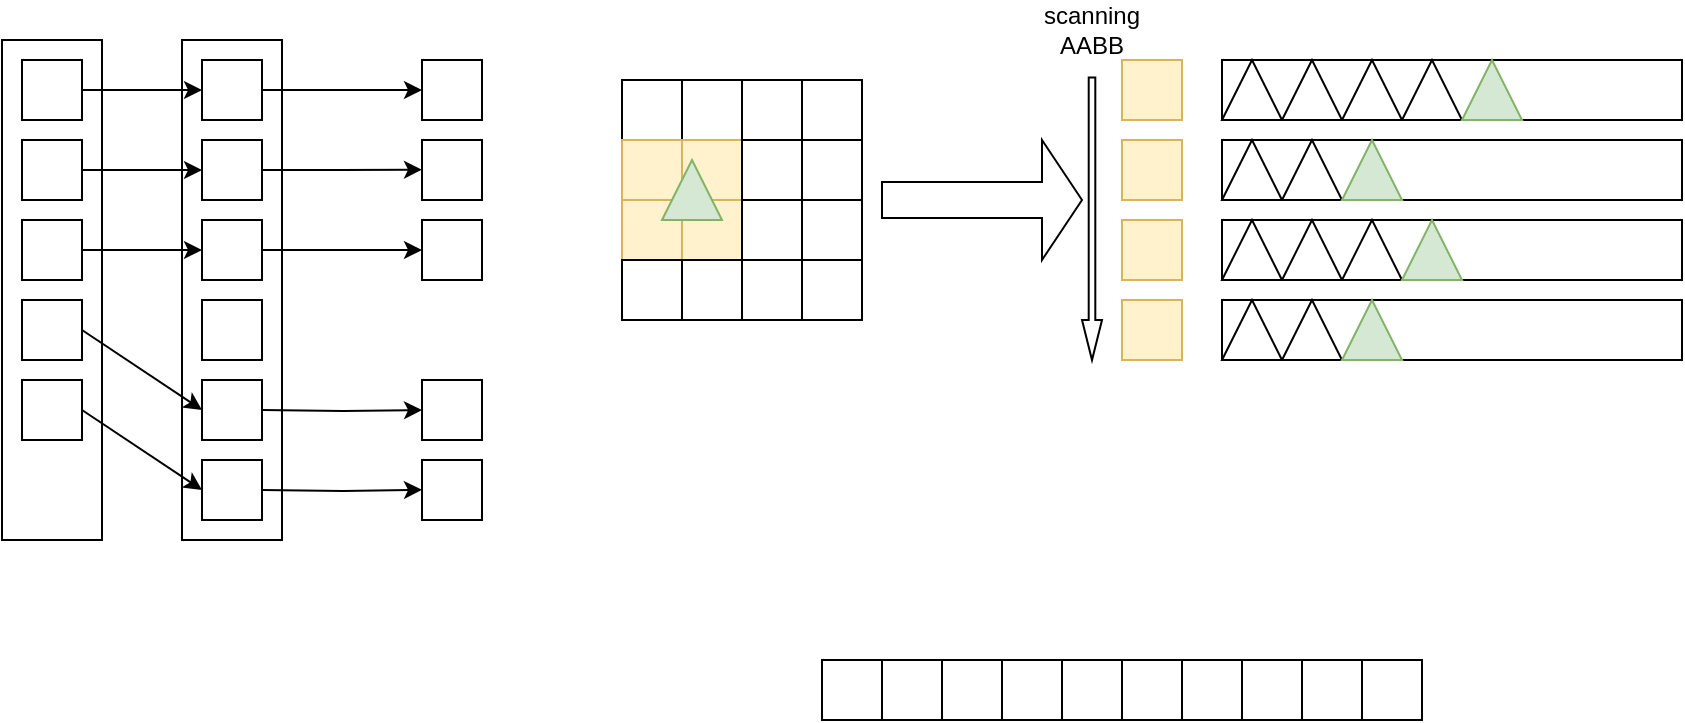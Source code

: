<mxfile version="24.0.5" type="github">
  <diagram name="第 1 页" id="LOQZdf_YecflDSfbPk9R">
    <mxGraphModel dx="865" dy="490" grid="1" gridSize="10" guides="1" tooltips="1" connect="1" arrows="1" fold="1" page="1" pageScale="1" pageWidth="827" pageHeight="1169" math="0" shadow="0">
      <root>
        <mxCell id="0" />
        <mxCell id="1" parent="0" />
        <mxCell id="KsGBipaj28z4vU5Ojqf7-1" value="" style="rounded=0;whiteSpace=wrap;html=1;" vertex="1" parent="1">
          <mxGeometry x="140" y="20" width="50" height="250" as="geometry" />
        </mxCell>
        <mxCell id="KsGBipaj28z4vU5Ojqf7-9" value="" style="edgeStyle=orthogonalEdgeStyle;rounded=0;orthogonalLoop=1;jettySize=auto;html=1;" edge="1" parent="1" source="KsGBipaj28z4vU5Ojqf7-2" target="KsGBipaj28z4vU5Ojqf7-8">
          <mxGeometry relative="1" as="geometry" />
        </mxCell>
        <mxCell id="KsGBipaj28z4vU5Ojqf7-2" value="" style="rounded=0;whiteSpace=wrap;html=1;" vertex="1" parent="1">
          <mxGeometry x="150" y="30" width="30" height="30" as="geometry" />
        </mxCell>
        <mxCell id="KsGBipaj28z4vU5Ojqf7-14" style="edgeStyle=orthogonalEdgeStyle;rounded=0;orthogonalLoop=1;jettySize=auto;html=1;exitX=1;exitY=0.5;exitDx=0;exitDy=0;" edge="1" parent="1" source="KsGBipaj28z4vU5Ojqf7-3">
          <mxGeometry relative="1" as="geometry">
            <mxPoint x="260.0" y="84.857" as="targetPoint" />
          </mxGeometry>
        </mxCell>
        <mxCell id="KsGBipaj28z4vU5Ojqf7-3" value="" style="rounded=0;whiteSpace=wrap;html=1;" vertex="1" parent="1">
          <mxGeometry x="150" y="70" width="30" height="30" as="geometry" />
        </mxCell>
        <mxCell id="KsGBipaj28z4vU5Ojqf7-12" value="" style="edgeStyle=orthogonalEdgeStyle;rounded=0;orthogonalLoop=1;jettySize=auto;html=1;" edge="1" parent="1" source="KsGBipaj28z4vU5Ojqf7-4" target="KsGBipaj28z4vU5Ojqf7-11">
          <mxGeometry relative="1" as="geometry" />
        </mxCell>
        <mxCell id="KsGBipaj28z4vU5Ojqf7-4" value="" style="rounded=0;whiteSpace=wrap;html=1;" vertex="1" parent="1">
          <mxGeometry x="150" y="110" width="30" height="30" as="geometry" />
        </mxCell>
        <mxCell id="KsGBipaj28z4vU5Ojqf7-5" value="" style="rounded=0;whiteSpace=wrap;html=1;" vertex="1" parent="1">
          <mxGeometry x="150" y="150" width="30" height="30" as="geometry" />
        </mxCell>
        <mxCell id="KsGBipaj28z4vU5Ojqf7-6" value="" style="rounded=0;whiteSpace=wrap;html=1;" vertex="1" parent="1">
          <mxGeometry x="150" y="190" width="30" height="30" as="geometry" />
        </mxCell>
        <mxCell id="KsGBipaj28z4vU5Ojqf7-7" value="" style="rounded=0;whiteSpace=wrap;html=1;" vertex="1" parent="1">
          <mxGeometry x="150" y="230" width="30" height="30" as="geometry" />
        </mxCell>
        <mxCell id="KsGBipaj28z4vU5Ojqf7-8" value="" style="rounded=0;whiteSpace=wrap;html=1;" vertex="1" parent="1">
          <mxGeometry x="260" y="30" width="30" height="30" as="geometry" />
        </mxCell>
        <mxCell id="KsGBipaj28z4vU5Ojqf7-11" value="" style="rounded=0;whiteSpace=wrap;html=1;" vertex="1" parent="1">
          <mxGeometry x="260" y="110" width="30" height="30" as="geometry" />
        </mxCell>
        <mxCell id="KsGBipaj28z4vU5Ojqf7-15" value="" style="rounded=0;whiteSpace=wrap;html=1;" vertex="1" parent="1">
          <mxGeometry x="260" y="70" width="30" height="30" as="geometry" />
        </mxCell>
        <mxCell id="KsGBipaj28z4vU5Ojqf7-16" value="" style="edgeStyle=orthogonalEdgeStyle;rounded=0;orthogonalLoop=1;jettySize=auto;html=1;" edge="1" parent="1" target="KsGBipaj28z4vU5Ojqf7-18">
          <mxGeometry relative="1" as="geometry">
            <mxPoint x="180" y="205" as="sourcePoint" />
          </mxGeometry>
        </mxCell>
        <mxCell id="KsGBipaj28z4vU5Ojqf7-17" style="edgeStyle=orthogonalEdgeStyle;rounded=0;orthogonalLoop=1;jettySize=auto;html=1;exitX=1;exitY=0.5;exitDx=0;exitDy=0;" edge="1" parent="1">
          <mxGeometry relative="1" as="geometry">
            <mxPoint x="260.0" y="244.857" as="targetPoint" />
            <mxPoint x="180" y="245" as="sourcePoint" />
          </mxGeometry>
        </mxCell>
        <mxCell id="KsGBipaj28z4vU5Ojqf7-18" value="" style="rounded=0;whiteSpace=wrap;html=1;" vertex="1" parent="1">
          <mxGeometry x="260" y="190" width="30" height="30" as="geometry" />
        </mxCell>
        <mxCell id="KsGBipaj28z4vU5Ojqf7-19" value="" style="rounded=0;whiteSpace=wrap;html=1;" vertex="1" parent="1">
          <mxGeometry x="260" y="230" width="30" height="30" as="geometry" />
        </mxCell>
        <mxCell id="KsGBipaj28z4vU5Ojqf7-20" value="" style="rounded=0;whiteSpace=wrap;html=1;" vertex="1" parent="1">
          <mxGeometry x="50" y="20" width="50" height="250" as="geometry" />
        </mxCell>
        <mxCell id="KsGBipaj28z4vU5Ojqf7-26" style="edgeStyle=orthogonalEdgeStyle;rounded=0;orthogonalLoop=1;jettySize=auto;html=1;exitX=1;exitY=0.5;exitDx=0;exitDy=0;entryX=0;entryY=0.5;entryDx=0;entryDy=0;" edge="1" parent="1" source="KsGBipaj28z4vU5Ojqf7-21" target="KsGBipaj28z4vU5Ojqf7-2">
          <mxGeometry relative="1" as="geometry" />
        </mxCell>
        <mxCell id="KsGBipaj28z4vU5Ojqf7-21" value="" style="rounded=0;whiteSpace=wrap;html=1;" vertex="1" parent="1">
          <mxGeometry x="60" y="30" width="30" height="30" as="geometry" />
        </mxCell>
        <mxCell id="KsGBipaj28z4vU5Ojqf7-27" style="edgeStyle=orthogonalEdgeStyle;rounded=0;orthogonalLoop=1;jettySize=auto;html=1;exitX=1;exitY=0.5;exitDx=0;exitDy=0;entryX=0;entryY=0.5;entryDx=0;entryDy=0;" edge="1" parent="1" source="KsGBipaj28z4vU5Ojqf7-22" target="KsGBipaj28z4vU5Ojqf7-3">
          <mxGeometry relative="1" as="geometry" />
        </mxCell>
        <mxCell id="KsGBipaj28z4vU5Ojqf7-22" value="" style="rounded=0;whiteSpace=wrap;html=1;" vertex="1" parent="1">
          <mxGeometry x="60" y="70" width="30" height="30" as="geometry" />
        </mxCell>
        <mxCell id="KsGBipaj28z4vU5Ojqf7-28" style="edgeStyle=orthogonalEdgeStyle;rounded=0;orthogonalLoop=1;jettySize=auto;html=1;exitX=1;exitY=0.5;exitDx=0;exitDy=0;entryX=0;entryY=0.5;entryDx=0;entryDy=0;" edge="1" parent="1" source="KsGBipaj28z4vU5Ojqf7-23" target="KsGBipaj28z4vU5Ojqf7-4">
          <mxGeometry relative="1" as="geometry" />
        </mxCell>
        <mxCell id="KsGBipaj28z4vU5Ojqf7-23" value="" style="rounded=0;whiteSpace=wrap;html=1;" vertex="1" parent="1">
          <mxGeometry x="60" y="110" width="30" height="30" as="geometry" />
        </mxCell>
        <mxCell id="KsGBipaj28z4vU5Ojqf7-29" style="rounded=0;orthogonalLoop=1;jettySize=auto;html=1;exitX=1;exitY=0.5;exitDx=0;exitDy=0;entryX=0;entryY=0.5;entryDx=0;entryDy=0;" edge="1" parent="1" source="KsGBipaj28z4vU5Ojqf7-24" target="KsGBipaj28z4vU5Ojqf7-6">
          <mxGeometry relative="1" as="geometry" />
        </mxCell>
        <mxCell id="KsGBipaj28z4vU5Ojqf7-24" value="" style="rounded=0;whiteSpace=wrap;html=1;" vertex="1" parent="1">
          <mxGeometry x="60" y="150" width="30" height="30" as="geometry" />
        </mxCell>
        <mxCell id="KsGBipaj28z4vU5Ojqf7-30" style="rounded=0;orthogonalLoop=1;jettySize=auto;html=1;exitX=1;exitY=0.5;exitDx=0;exitDy=0;entryX=0;entryY=0.5;entryDx=0;entryDy=0;" edge="1" parent="1" source="KsGBipaj28z4vU5Ojqf7-25" target="KsGBipaj28z4vU5Ojqf7-7">
          <mxGeometry relative="1" as="geometry" />
        </mxCell>
        <mxCell id="KsGBipaj28z4vU5Ojqf7-25" value="" style="rounded=0;whiteSpace=wrap;html=1;" vertex="1" parent="1">
          <mxGeometry x="60" y="190" width="30" height="30" as="geometry" />
        </mxCell>
        <mxCell id="KsGBipaj28z4vU5Ojqf7-32" value="" style="rounded=0;whiteSpace=wrap;html=1;" vertex="1" parent="1">
          <mxGeometry x="360" y="40.0" width="30" height="30" as="geometry" />
        </mxCell>
        <mxCell id="KsGBipaj28z4vU5Ojqf7-33" value="" style="rounded=0;whiteSpace=wrap;html=1;" vertex="1" parent="1">
          <mxGeometry x="390" y="40.0" width="30" height="30" as="geometry" />
        </mxCell>
        <mxCell id="KsGBipaj28z4vU5Ojqf7-34" value="" style="rounded=0;whiteSpace=wrap;html=1;" vertex="1" parent="1">
          <mxGeometry x="420" y="40.0" width="30" height="30" as="geometry" />
        </mxCell>
        <mxCell id="KsGBipaj28z4vU5Ojqf7-35" value="" style="rounded=0;whiteSpace=wrap;html=1;" vertex="1" parent="1">
          <mxGeometry x="450" y="40.0" width="30" height="30" as="geometry" />
        </mxCell>
        <mxCell id="KsGBipaj28z4vU5Ojqf7-36" value="" style="rounded=0;whiteSpace=wrap;html=1;fillColor=#fff2cc;strokeColor=#d6b656;" vertex="1" parent="1">
          <mxGeometry x="360" y="70" width="30" height="30" as="geometry" />
        </mxCell>
        <mxCell id="KsGBipaj28z4vU5Ojqf7-37" value="" style="rounded=0;whiteSpace=wrap;html=1;fillColor=#fff2cc;strokeColor=#d6b656;" vertex="1" parent="1">
          <mxGeometry x="390" y="70" width="30" height="30" as="geometry" />
        </mxCell>
        <mxCell id="KsGBipaj28z4vU5Ojqf7-38" value="" style="rounded=0;whiteSpace=wrap;html=1;" vertex="1" parent="1">
          <mxGeometry x="420" y="70" width="30" height="30" as="geometry" />
        </mxCell>
        <mxCell id="KsGBipaj28z4vU5Ojqf7-39" value="" style="rounded=0;whiteSpace=wrap;html=1;" vertex="1" parent="1">
          <mxGeometry x="450" y="70" width="30" height="30" as="geometry" />
        </mxCell>
        <mxCell id="KsGBipaj28z4vU5Ojqf7-40" value="" style="rounded=0;whiteSpace=wrap;html=1;fillColor=#fff2cc;strokeColor=#d6b656;" vertex="1" parent="1">
          <mxGeometry x="360" y="100" width="30" height="30" as="geometry" />
        </mxCell>
        <mxCell id="KsGBipaj28z4vU5Ojqf7-41" value="" style="rounded=0;whiteSpace=wrap;html=1;fillColor=#fff2cc;strokeColor=#d6b656;" vertex="1" parent="1">
          <mxGeometry x="390" y="100" width="30" height="30" as="geometry" />
        </mxCell>
        <mxCell id="KsGBipaj28z4vU5Ojqf7-42" value="" style="rounded=0;whiteSpace=wrap;html=1;" vertex="1" parent="1">
          <mxGeometry x="420" y="100" width="30" height="30" as="geometry" />
        </mxCell>
        <mxCell id="KsGBipaj28z4vU5Ojqf7-43" value="" style="rounded=0;whiteSpace=wrap;html=1;" vertex="1" parent="1">
          <mxGeometry x="450" y="100" width="30" height="30" as="geometry" />
        </mxCell>
        <mxCell id="KsGBipaj28z4vU5Ojqf7-44" value="" style="rounded=0;whiteSpace=wrap;html=1;" vertex="1" parent="1">
          <mxGeometry x="360" y="130" width="30" height="30" as="geometry" />
        </mxCell>
        <mxCell id="KsGBipaj28z4vU5Ojqf7-45" value="" style="rounded=0;whiteSpace=wrap;html=1;" vertex="1" parent="1">
          <mxGeometry x="390" y="130" width="30" height="30" as="geometry" />
        </mxCell>
        <mxCell id="KsGBipaj28z4vU5Ojqf7-46" value="" style="rounded=0;whiteSpace=wrap;html=1;" vertex="1" parent="1">
          <mxGeometry x="420" y="130" width="30" height="30" as="geometry" />
        </mxCell>
        <mxCell id="KsGBipaj28z4vU5Ojqf7-47" value="" style="rounded=0;whiteSpace=wrap;html=1;" vertex="1" parent="1">
          <mxGeometry x="450" y="130" width="30" height="30" as="geometry" />
        </mxCell>
        <mxCell id="KsGBipaj28z4vU5Ojqf7-31" value="" style="triangle;whiteSpace=wrap;html=1;rotation=-90;fillColor=#d5e8d4;strokeColor=#82b366;" vertex="1" parent="1">
          <mxGeometry x="380" y="80" width="30" height="30" as="geometry" />
        </mxCell>
        <mxCell id="KsGBipaj28z4vU5Ojqf7-51" value="" style="rounded=0;whiteSpace=wrap;html=1;fillColor=#fff2cc;strokeColor=#d6b656;" vertex="1" parent="1">
          <mxGeometry x="610" y="30" width="30" height="30" as="geometry" />
        </mxCell>
        <mxCell id="KsGBipaj28z4vU5Ojqf7-52" value="" style="rounded=0;whiteSpace=wrap;html=1;fillColor=#fff2cc;strokeColor=#d6b656;" vertex="1" parent="1">
          <mxGeometry x="610" y="70" width="30" height="30" as="geometry" />
        </mxCell>
        <mxCell id="KsGBipaj28z4vU5Ojqf7-53" value="" style="rounded=0;whiteSpace=wrap;html=1;fillColor=#fff2cc;strokeColor=#d6b656;" vertex="1" parent="1">
          <mxGeometry x="610" y="110" width="30" height="30" as="geometry" />
        </mxCell>
        <mxCell id="KsGBipaj28z4vU5Ojqf7-54" value="" style="rounded=0;whiteSpace=wrap;html=1;fillColor=#fff2cc;strokeColor=#d6b656;" vertex="1" parent="1">
          <mxGeometry x="610" y="150" width="30" height="30" as="geometry" />
        </mxCell>
        <mxCell id="KsGBipaj28z4vU5Ojqf7-55" value="" style="rounded=0;whiteSpace=wrap;html=1;" vertex="1" parent="1">
          <mxGeometry x="660" y="30" width="230" height="30" as="geometry" />
        </mxCell>
        <mxCell id="KsGBipaj28z4vU5Ojqf7-56" value="" style="rounded=0;whiteSpace=wrap;html=1;" vertex="1" parent="1">
          <mxGeometry x="660" y="70" width="230" height="30" as="geometry" />
        </mxCell>
        <mxCell id="KsGBipaj28z4vU5Ojqf7-57" value="" style="rounded=0;whiteSpace=wrap;html=1;" vertex="1" parent="1">
          <mxGeometry x="660" y="110" width="230" height="30" as="geometry" />
        </mxCell>
        <mxCell id="KsGBipaj28z4vU5Ojqf7-58" value="" style="rounded=0;whiteSpace=wrap;html=1;" vertex="1" parent="1">
          <mxGeometry x="660" y="150" width="230" height="30" as="geometry" />
        </mxCell>
        <mxCell id="KsGBipaj28z4vU5Ojqf7-59" value="" style="triangle;whiteSpace=wrap;html=1;rotation=-90;" vertex="1" parent="1">
          <mxGeometry x="660" y="30" width="30" height="30" as="geometry" />
        </mxCell>
        <mxCell id="KsGBipaj28z4vU5Ojqf7-60" value="" style="triangle;whiteSpace=wrap;html=1;rotation=-90;" vertex="1" parent="1">
          <mxGeometry x="690" y="30" width="30" height="30" as="geometry" />
        </mxCell>
        <mxCell id="KsGBipaj28z4vU5Ojqf7-61" value="" style="triangle;whiteSpace=wrap;html=1;rotation=-90;" vertex="1" parent="1">
          <mxGeometry x="660" y="70" width="30" height="30" as="geometry" />
        </mxCell>
        <mxCell id="KsGBipaj28z4vU5Ojqf7-62" value="" style="triangle;whiteSpace=wrap;html=1;rotation=-90;" vertex="1" parent="1">
          <mxGeometry x="690" y="70" width="30" height="30" as="geometry" />
        </mxCell>
        <mxCell id="KsGBipaj28z4vU5Ojqf7-63" value="" style="triangle;whiteSpace=wrap;html=1;rotation=-90;" vertex="1" parent="1">
          <mxGeometry x="660" y="110" width="30" height="30" as="geometry" />
        </mxCell>
        <mxCell id="KsGBipaj28z4vU5Ojqf7-64" value="" style="triangle;whiteSpace=wrap;html=1;rotation=-90;" vertex="1" parent="1">
          <mxGeometry x="690" y="110" width="30" height="30" as="geometry" />
        </mxCell>
        <mxCell id="KsGBipaj28z4vU5Ojqf7-65" value="" style="triangle;whiteSpace=wrap;html=1;rotation=-90;" vertex="1" parent="1">
          <mxGeometry x="660" y="150" width="30" height="30" as="geometry" />
        </mxCell>
        <mxCell id="KsGBipaj28z4vU5Ojqf7-66" value="" style="triangle;whiteSpace=wrap;html=1;rotation=-90;" vertex="1" parent="1">
          <mxGeometry x="690" y="150" width="30" height="30" as="geometry" />
        </mxCell>
        <mxCell id="KsGBipaj28z4vU5Ojqf7-67" value="" style="triangle;whiteSpace=wrap;html=1;rotation=-90;" vertex="1" parent="1">
          <mxGeometry x="720" y="30" width="30" height="30" as="geometry" />
        </mxCell>
        <mxCell id="KsGBipaj28z4vU5Ojqf7-68" value="" style="triangle;whiteSpace=wrap;html=1;rotation=-90;" vertex="1" parent="1">
          <mxGeometry x="750" y="30" width="30" height="30" as="geometry" />
        </mxCell>
        <mxCell id="KsGBipaj28z4vU5Ojqf7-69" value="" style="triangle;whiteSpace=wrap;html=1;rotation=-90;" vertex="1" parent="1">
          <mxGeometry x="720" y="110" width="30" height="30" as="geometry" />
        </mxCell>
        <mxCell id="KsGBipaj28z4vU5Ojqf7-71" value="" style="triangle;whiteSpace=wrap;html=1;rotation=-90;fillColor=#d5e8d4;strokeColor=#82b366;" vertex="1" parent="1">
          <mxGeometry x="780" y="30" width="30" height="30" as="geometry" />
        </mxCell>
        <mxCell id="KsGBipaj28z4vU5Ojqf7-72" value="" style="triangle;whiteSpace=wrap;html=1;rotation=-90;fillColor=#d5e8d4;strokeColor=#82b366;" vertex="1" parent="1">
          <mxGeometry x="720" y="70" width="30" height="30" as="geometry" />
        </mxCell>
        <mxCell id="KsGBipaj28z4vU5Ojqf7-73" value="" style="triangle;whiteSpace=wrap;html=1;rotation=-90;fillColor=#d5e8d4;strokeColor=#82b366;" vertex="1" parent="1">
          <mxGeometry x="750" y="110" width="30" height="30" as="geometry" />
        </mxCell>
        <mxCell id="KsGBipaj28z4vU5Ojqf7-74" value="" style="triangle;whiteSpace=wrap;html=1;rotation=-90;fillColor=#d5e8d4;strokeColor=#82b366;" vertex="1" parent="1">
          <mxGeometry x="720" y="150" width="30" height="30" as="geometry" />
        </mxCell>
        <mxCell id="KsGBipaj28z4vU5Ojqf7-76" value="" style="html=1;shadow=0;dashed=0;align=center;verticalAlign=middle;shape=mxgraph.arrows2.arrow;dy=0.67;dx=20;notch=0;rotation=90;" vertex="1" parent="1">
          <mxGeometry x="524.38" y="104.38" width="141.25" height="10" as="geometry" />
        </mxCell>
        <mxCell id="KsGBipaj28z4vU5Ojqf7-77" value="scanning AABB" style="text;html=1;align=center;verticalAlign=middle;whiteSpace=wrap;rounded=0;" vertex="1" parent="1">
          <mxGeometry x="565" width="60" height="30" as="geometry" />
        </mxCell>
        <mxCell id="KsGBipaj28z4vU5Ojqf7-80" value="" style="shape=singleArrow;whiteSpace=wrap;html=1;" vertex="1" parent="1">
          <mxGeometry x="490" y="70" width="100" height="60" as="geometry" />
        </mxCell>
        <mxCell id="KsGBipaj28z4vU5Ojqf7-95" value="" style="rounded=0;whiteSpace=wrap;html=1;rotation=-90;container=0;" vertex="1" parent="1">
          <mxGeometry x="460" y="330" width="30" height="30" as="geometry" />
        </mxCell>
        <mxCell id="KsGBipaj28z4vU5Ojqf7-96" value="" style="rounded=0;whiteSpace=wrap;html=1;rotation=-90;container=0;" vertex="1" parent="1">
          <mxGeometry x="490" y="330" width="30" height="30" as="geometry" />
        </mxCell>
        <mxCell id="KsGBipaj28z4vU5Ojqf7-97" value="" style="rounded=0;whiteSpace=wrap;html=1;rotation=-90;container=0;" vertex="1" parent="1">
          <mxGeometry x="520" y="330" width="30" height="30" as="geometry" />
        </mxCell>
        <mxCell id="KsGBipaj28z4vU5Ojqf7-98" value="" style="rounded=0;whiteSpace=wrap;html=1;rotation=-90;container=0;" vertex="1" parent="1">
          <mxGeometry x="550" y="330" width="30" height="30" as="geometry" />
        </mxCell>
        <mxCell id="KsGBipaj28z4vU5Ojqf7-99" value="" style="rounded=0;whiteSpace=wrap;html=1;rotation=-90;container=0;" vertex="1" parent="1">
          <mxGeometry x="580" y="330" width="30" height="30" as="geometry" />
        </mxCell>
        <mxCell id="KsGBipaj28z4vU5Ojqf7-100" value="" style="rounded=0;whiteSpace=wrap;html=1;rotation=-90;container=0;" vertex="1" parent="1">
          <mxGeometry x="610" y="330" width="30" height="30" as="geometry" />
        </mxCell>
        <mxCell id="KsGBipaj28z4vU5Ojqf7-102" value="" style="rounded=0;whiteSpace=wrap;html=1;rotation=-90;container=0;" vertex="1" parent="1">
          <mxGeometry x="640" y="330" width="30" height="30" as="geometry" />
        </mxCell>
        <mxCell id="KsGBipaj28z4vU5Ojqf7-103" value="" style="rounded=0;whiteSpace=wrap;html=1;rotation=-90;container=0;" vertex="1" parent="1">
          <mxGeometry x="670" y="330" width="30" height="30" as="geometry" />
        </mxCell>
        <mxCell id="KsGBipaj28z4vU5Ojqf7-104" value="" style="rounded=0;whiteSpace=wrap;html=1;rotation=-90;container=0;" vertex="1" parent="1">
          <mxGeometry x="700" y="330" width="30" height="30" as="geometry" />
        </mxCell>
        <mxCell id="KsGBipaj28z4vU5Ojqf7-105" value="" style="rounded=0;whiteSpace=wrap;html=1;rotation=-90;container=0;" vertex="1" parent="1">
          <mxGeometry x="730" y="330" width="30" height="30" as="geometry" />
        </mxCell>
      </root>
    </mxGraphModel>
  </diagram>
</mxfile>

